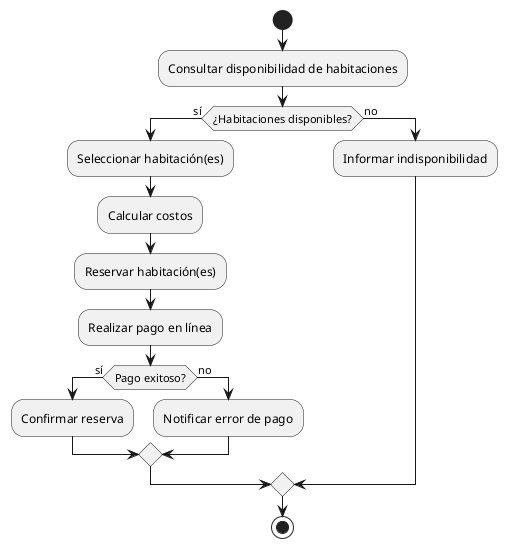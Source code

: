 @startuml
start
:Consultar disponibilidad de habitaciones;
if (¿Habitaciones disponibles?) then (sí)
  :Seleccionar habitación(es);
  :Calcular costos;
  :Reservar habitación(es);
  :Realizar pago en línea;
  if (Pago exitoso?) then (sí)
    :Confirmar reserva;
  else (no)
    :Notificar error de pago;
  endif
else (no)
  :Informar indisponibilidad;
endif
stop
@enduml